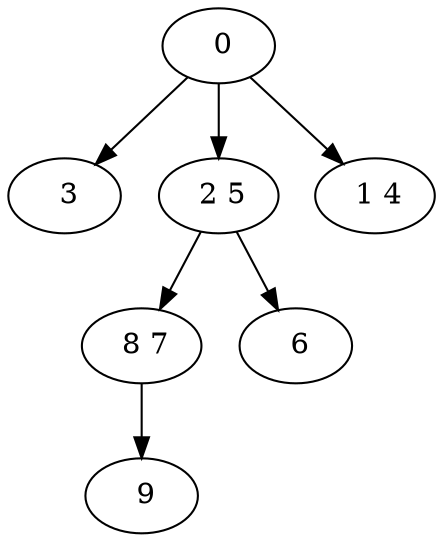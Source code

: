 digraph mytree {
" 0" -> " 3";
" 0" -> " 2 5";
" 0" -> " 1 4";
" 3";
" 2 5" -> " 8 7";
" 2 5" -> " 6";
" 1 4";
" 8 7" -> " 9";
" 9";
" 6";
}
